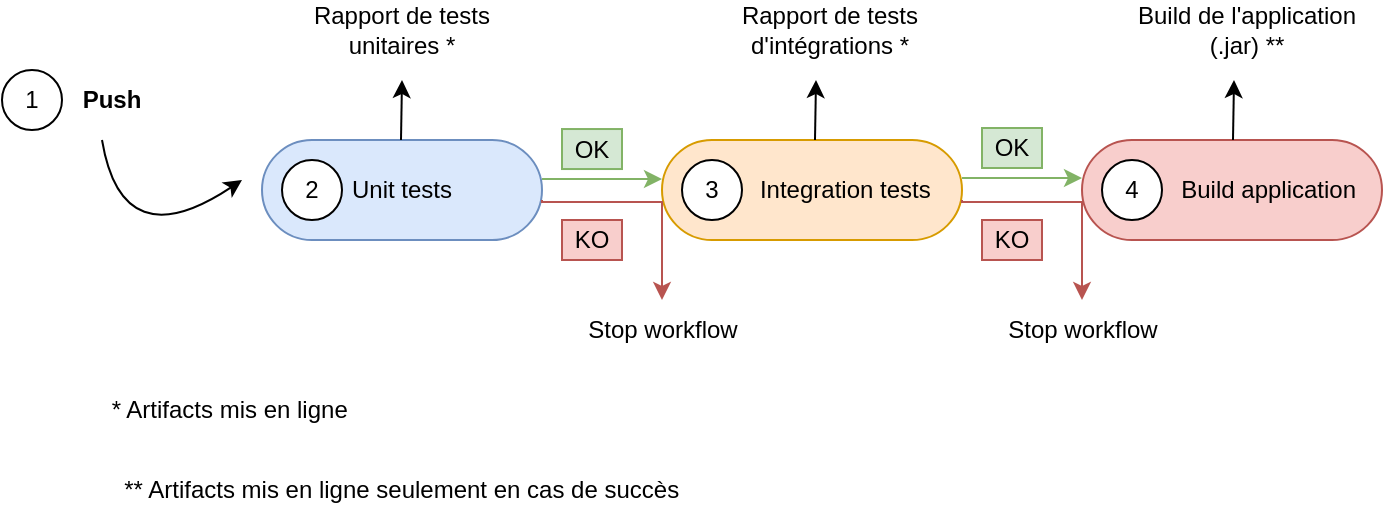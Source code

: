 <mxfile version="21.3.7" type="github">
  <diagram id="ht-V4iF29CH4IZI57DqI" name="Page-1">
    <mxGraphModel dx="1434" dy="726" grid="1" gridSize="10" guides="1" tooltips="1" connect="1" arrows="1" fold="1" page="1" pageScale="1" pageWidth="827" pageHeight="1169" math="0" shadow="0">
      <root>
        <mxCell id="0" />
        <mxCell id="1" parent="0" />
        <mxCell id="V4-uSTyftONZ9XiFdk4Q-6" value="&lt;span style=&quot;white-space: pre;&quot;&gt;&#x9;&lt;/span&gt;&amp;nbsp;&amp;nbsp; Build application" style="rounded=1;whiteSpace=wrap;html=1;arcSize=50;fillColor=#f8cecc;strokeColor=#b85450;" parent="1" vertex="1">
          <mxGeometry x="540" y="120" width="150" height="50" as="geometry" />
        </mxCell>
        <mxCell id="V4-uSTyftONZ9XiFdk4Q-7" value="" style="endArrow=classic;html=1;rounded=0;entryX=0;entryY=0.5;entryDx=0;entryDy=0;exitX=1;exitY=0.5;exitDx=0;exitDy=0;fillColor=#d5e8d4;strokeColor=#82b366;" parent="1" edge="1">
          <mxGeometry width="50" height="50" relative="1" as="geometry">
            <mxPoint x="480" y="139.0" as="sourcePoint" />
            <mxPoint x="540" y="139.0" as="targetPoint" />
          </mxGeometry>
        </mxCell>
        <mxCell id="9HSxOZsEsiPeGzIOGw9z-1" value="&lt;span style=&quot;white-space: pre;&quot;&gt;&#x9;&lt;/span&gt;&amp;nbsp; Integration tests" style="rounded=1;whiteSpace=wrap;html=1;arcSize=50;fillColor=#ffe6cc;strokeColor=#d79b00;" parent="1" vertex="1">
          <mxGeometry x="330" y="120" width="150" height="50" as="geometry" />
        </mxCell>
        <mxCell id="bazzw9ZcE-L9x20bQyp1-2" value="" style="edgeStyle=orthogonalEdgeStyle;rounded=0;orthogonalLoop=1;jettySize=auto;html=1;fillColor=#d5e8d4;strokeColor=#82b366;" parent="1" edge="1">
          <mxGeometry relative="1" as="geometry">
            <mxPoint x="270" y="139.52" as="sourcePoint" />
            <mxPoint x="330" y="139.52" as="targetPoint" />
          </mxGeometry>
        </mxCell>
        <mxCell id="3dlOlV58bcQAHPRkIFv3-2" value="Unit tests" style="rounded=1;whiteSpace=wrap;html=1;arcSize=50;fillColor=#dae8fc;strokeColor=#6c8ebf;" parent="1" vertex="1">
          <mxGeometry x="130" y="120" width="140" height="50" as="geometry" />
        </mxCell>
        <mxCell id="bazzw9ZcE-L9x20bQyp1-6" value="" style="endArrow=classic;html=1;rounded=0;" parent="1" edge="1">
          <mxGeometry width="50" height="50" relative="1" as="geometry">
            <mxPoint x="199.5" y="120" as="sourcePoint" />
            <mxPoint x="200" y="90" as="targetPoint" />
          </mxGeometry>
        </mxCell>
        <mxCell id="bazzw9ZcE-L9x20bQyp1-7" value="" style="endArrow=classic;html=1;rounded=0;" parent="1" edge="1">
          <mxGeometry width="50" height="50" relative="1" as="geometry">
            <mxPoint x="406.5" y="120" as="sourcePoint" />
            <mxPoint x="407" y="90" as="targetPoint" />
          </mxGeometry>
        </mxCell>
        <mxCell id="bazzw9ZcE-L9x20bQyp1-8" value="" style="endArrow=classic;html=1;rounded=0;" parent="1" edge="1">
          <mxGeometry width="50" height="50" relative="1" as="geometry">
            <mxPoint x="615.5" y="120" as="sourcePoint" />
            <mxPoint x="616" y="90" as="targetPoint" />
          </mxGeometry>
        </mxCell>
        <mxCell id="bazzw9ZcE-L9x20bQyp1-9" value="Rapport de tests unitaires *" style="text;html=1;strokeColor=none;fillColor=none;align=center;verticalAlign=middle;whiteSpace=wrap;rounded=0;" parent="1" vertex="1">
          <mxGeometry x="150" y="50" width="100" height="30" as="geometry" />
        </mxCell>
        <mxCell id="bazzw9ZcE-L9x20bQyp1-10" value="Build de l&#39;application (.jar) **" style="text;html=1;strokeColor=none;fillColor=none;align=center;verticalAlign=middle;whiteSpace=wrap;rounded=0;" parent="1" vertex="1">
          <mxGeometry x="565" y="50" width="115" height="30" as="geometry" />
        </mxCell>
        <mxCell id="bazzw9ZcE-L9x20bQyp1-11" value="Rapport de tests d&#39;intégrations *" style="text;html=1;strokeColor=none;fillColor=none;align=center;verticalAlign=middle;whiteSpace=wrap;rounded=0;" parent="1" vertex="1">
          <mxGeometry x="364" y="50" width="100" height="30" as="geometry" />
        </mxCell>
        <mxCell id="qwLpi4BRgdCZF2tEM1bM-1" value="&lt;b&gt;Push&lt;/b&gt;" style="text;html=1;strokeColor=none;fillColor=none;align=center;verticalAlign=middle;whiteSpace=wrap;rounded=0;" vertex="1" parent="1">
          <mxGeometry x="30" y="80" width="50" height="40" as="geometry" />
        </mxCell>
        <mxCell id="qwLpi4BRgdCZF2tEM1bM-5" value="" style="curved=1;endArrow=classic;html=1;rounded=0;exitX=0.5;exitY=1;exitDx=0;exitDy=0;" edge="1" parent="1">
          <mxGeometry width="50" height="50" relative="1" as="geometry">
            <mxPoint x="50" y="120" as="sourcePoint" />
            <mxPoint x="120" y="140" as="targetPoint" />
            <Array as="points">
              <mxPoint x="60" y="180" />
            </Array>
          </mxGeometry>
        </mxCell>
        <mxCell id="qwLpi4BRgdCZF2tEM1bM-8" value="* Artifacts mis en ligne&amp;nbsp; " style="text;html=1;align=center;verticalAlign=middle;resizable=0;points=[];autosize=1;strokeColor=none;fillColor=none;" vertex="1" parent="1">
          <mxGeometry x="39.5" y="240" width="150" height="30" as="geometry" />
        </mxCell>
        <mxCell id="qwLpi4BRgdCZF2tEM1bM-9" value="&lt;div&gt;** Artifacts mis en ligne seulement en cas de succès&amp;nbsp; &lt;/div&gt;" style="text;html=1;align=center;verticalAlign=middle;resizable=0;points=[];autosize=1;strokeColor=none;fillColor=none;" vertex="1" parent="1">
          <mxGeometry x="40.5" y="280" width="320" height="30" as="geometry" />
        </mxCell>
        <mxCell id="qwLpi4BRgdCZF2tEM1bM-11" value="OK" style="text;html=1;strokeColor=#82b366;fillColor=#d5e8d4;align=center;verticalAlign=middle;whiteSpace=wrap;rounded=0;" vertex="1" parent="1">
          <mxGeometry x="280" y="114.52" width="30" height="20" as="geometry" />
        </mxCell>
        <mxCell id="qwLpi4BRgdCZF2tEM1bM-12" value="OK" style="text;html=1;strokeColor=#82b366;fillColor=#d5e8d4;align=center;verticalAlign=middle;whiteSpace=wrap;rounded=0;" vertex="1" parent="1">
          <mxGeometry x="490" y="114" width="30" height="20" as="geometry" />
        </mxCell>
        <mxCell id="qwLpi4BRgdCZF2tEM1bM-13" value="" style="edgeStyle=orthogonalEdgeStyle;rounded=0;orthogonalLoop=1;jettySize=auto;html=1;fillColor=#f8cecc;strokeColor=#b85450;exitX=1;exitY=0.6;exitDx=0;exitDy=0;exitPerimeter=0;" edge="1" parent="1" source="3dlOlV58bcQAHPRkIFv3-2">
          <mxGeometry relative="1" as="geometry">
            <mxPoint x="270" y="150" as="sourcePoint" />
            <mxPoint x="330" y="200" as="targetPoint" />
            <Array as="points">
              <mxPoint x="270" y="151" />
              <mxPoint x="330" y="151" />
            </Array>
          </mxGeometry>
        </mxCell>
        <mxCell id="qwLpi4BRgdCZF2tEM1bM-14" value="" style="edgeStyle=orthogonalEdgeStyle;rounded=0;orthogonalLoop=1;jettySize=auto;html=1;fillColor=#f8cecc;strokeColor=#b85450;exitX=1;exitY=0.6;exitDx=0;exitDy=0;exitPerimeter=0;" edge="1" parent="1">
          <mxGeometry relative="1" as="geometry">
            <mxPoint x="480" y="150.0" as="sourcePoint" />
            <mxPoint x="540" y="200" as="targetPoint" />
            <Array as="points">
              <mxPoint x="480" y="151" />
              <mxPoint x="540" y="151" />
            </Array>
          </mxGeometry>
        </mxCell>
        <mxCell id="qwLpi4BRgdCZF2tEM1bM-15" value="KO" style="text;html=1;strokeColor=#b85450;fillColor=#f8cecc;align=center;verticalAlign=middle;whiteSpace=wrap;rounded=0;" vertex="1" parent="1">
          <mxGeometry x="280" y="160" width="30" height="20" as="geometry" />
        </mxCell>
        <mxCell id="qwLpi4BRgdCZF2tEM1bM-16" value="KO" style="text;html=1;strokeColor=#b85450;fillColor=#f8cecc;align=center;verticalAlign=middle;whiteSpace=wrap;rounded=0;" vertex="1" parent="1">
          <mxGeometry x="490" y="160" width="30" height="20" as="geometry" />
        </mxCell>
        <mxCell id="qwLpi4BRgdCZF2tEM1bM-18" value="Stop workflow" style="text;html=1;align=center;verticalAlign=middle;resizable=0;points=[];autosize=1;strokeColor=none;fillColor=none;" vertex="1" parent="1">
          <mxGeometry x="280" y="200" width="100" height="30" as="geometry" />
        </mxCell>
        <mxCell id="qwLpi4BRgdCZF2tEM1bM-19" value="Stop workflow" style="text;html=1;align=center;verticalAlign=middle;resizable=0;points=[];autosize=1;strokeColor=none;fillColor=none;" vertex="1" parent="1">
          <mxGeometry x="490" y="200" width="100" height="30" as="geometry" />
        </mxCell>
        <mxCell id="qwLpi4BRgdCZF2tEM1bM-20" value="1" style="ellipse;whiteSpace=wrap;html=1;aspect=fixed;" vertex="1" parent="1">
          <mxGeometry y="85" width="30" height="30" as="geometry" />
        </mxCell>
        <mxCell id="qwLpi4BRgdCZF2tEM1bM-21" value="2" style="ellipse;whiteSpace=wrap;html=1;aspect=fixed;" vertex="1" parent="1">
          <mxGeometry x="140" y="130" width="30" height="30" as="geometry" />
        </mxCell>
        <mxCell id="qwLpi4BRgdCZF2tEM1bM-22" value="3" style="ellipse;whiteSpace=wrap;html=1;aspect=fixed;" vertex="1" parent="1">
          <mxGeometry x="340" y="130" width="30" height="30" as="geometry" />
        </mxCell>
        <mxCell id="qwLpi4BRgdCZF2tEM1bM-26" value="4" style="ellipse;whiteSpace=wrap;html=1;aspect=fixed;" vertex="1" parent="1">
          <mxGeometry x="550" y="130" width="30" height="30" as="geometry" />
        </mxCell>
      </root>
    </mxGraphModel>
  </diagram>
</mxfile>
